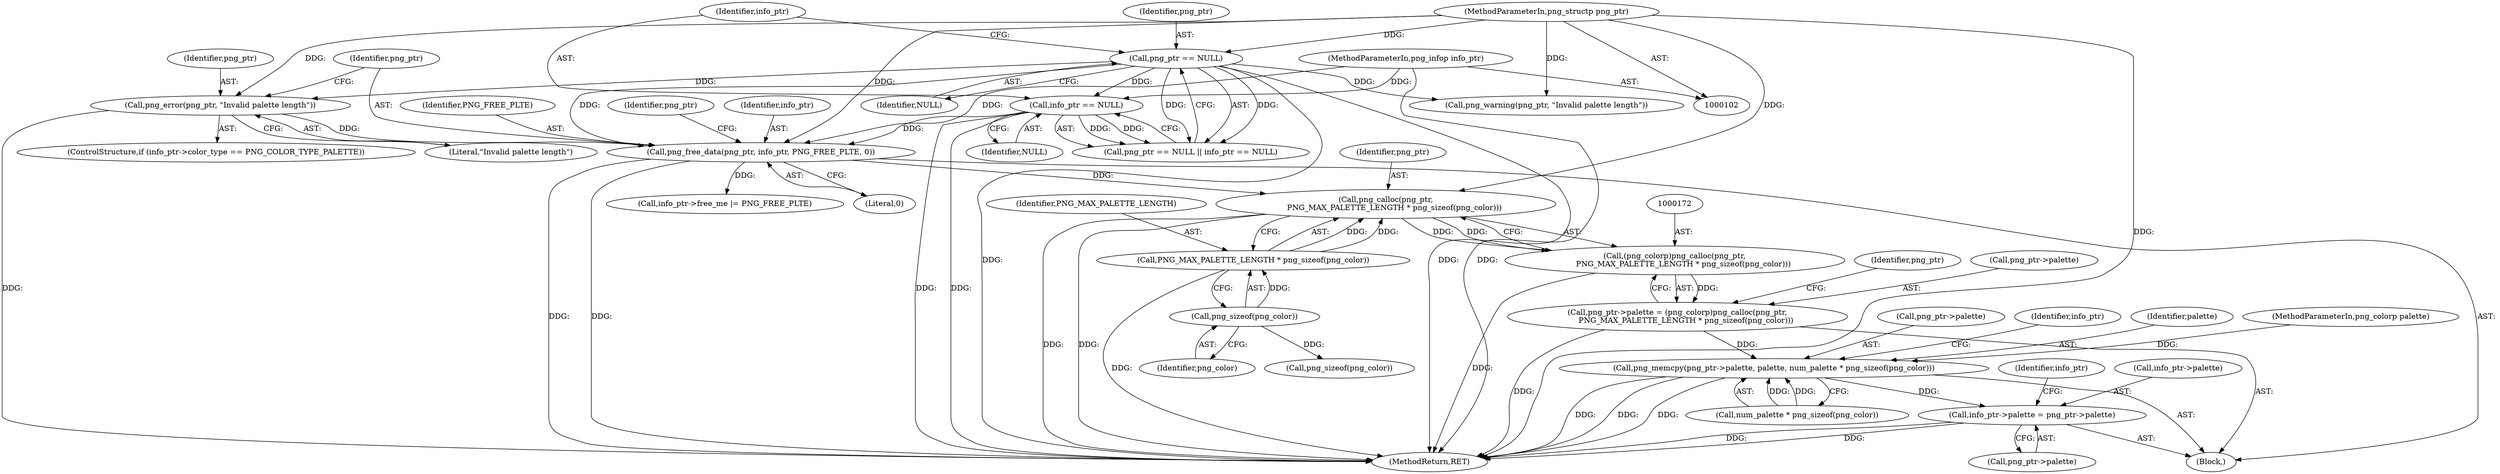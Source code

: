digraph "0_Chrome_7f3d85b096f66870a15b37c2f40b219b2e292693_21@API" {
"1000173" [label="(Call,png_calloc(png_ptr,\n       PNG_MAX_PALETTE_LENGTH * png_sizeof(png_color)))"];
"1000162" [label="(Call,png_free_data(png_ptr, info_ptr, PNG_FREE_PLTE, 0))"];
"1000153" [label="(Call,png_error(png_ptr, \"Invalid palette length\"))"];
"1000115" [label="(Call,png_ptr == NULL)"];
"1000103" [label="(MethodParameterIn,png_structp png_ptr)"];
"1000118" [label="(Call,info_ptr == NULL)"];
"1000104" [label="(MethodParameterIn,png_infop info_ptr)"];
"1000175" [label="(Call,PNG_MAX_PALETTE_LENGTH * png_sizeof(png_color))"];
"1000177" [label="(Call,png_sizeof(png_color))"];
"1000171" [label="(Call,(png_colorp)png_calloc(png_ptr,\n       PNG_MAX_PALETTE_LENGTH * png_sizeof(png_color)))"];
"1000167" [label="(Call,png_ptr->palette = (png_colorp)png_calloc(png_ptr,\n       PNG_MAX_PALETTE_LENGTH * png_sizeof(png_color)))"];
"1000179" [label="(Call,png_memcpy(png_ptr->palette, palette, num_palette * png_sizeof(png_color)))"];
"1000188" [label="(Call,info_ptr->palette = png_ptr->palette)"];
"1000116" [label="(Identifier,png_ptr)"];
"1000206" [label="(Call,info_ptr->free_me |= PNG_FREE_PLTE)"];
"1000189" [label="(Call,info_ptr->palette)"];
"1000184" [label="(Call,num_palette * png_sizeof(png_color))"];
"1000117" [label="(Identifier,NULL)"];
"1000179" [label="(Call,png_memcpy(png_ptr->palette, palette, num_palette * png_sizeof(png_color)))"];
"1000163" [label="(Identifier,png_ptr)"];
"1000114" [label="(Call,png_ptr == NULL || info_ptr == NULL)"];
"1000197" [label="(Identifier,info_ptr)"];
"1000167" [label="(Call,png_ptr->palette = (png_colorp)png_calloc(png_ptr,\n       PNG_MAX_PALETTE_LENGTH * png_sizeof(png_color)))"];
"1000120" [label="(Identifier,NULL)"];
"1000115" [label="(Call,png_ptr == NULL)"];
"1000180" [label="(Call,png_ptr->palette)"];
"1000166" [label="(Literal,0)"];
"1000174" [label="(Identifier,png_ptr)"];
"1000119" [label="(Identifier,info_ptr)"];
"1000118" [label="(Call,info_ptr == NULL)"];
"1000178" [label="(Identifier,png_color)"];
"1000173" [label="(Call,png_calloc(png_ptr,\n       PNG_MAX_PALETTE_LENGTH * png_sizeof(png_color)))"];
"1000190" [label="(Identifier,info_ptr)"];
"1000186" [label="(Call,png_sizeof(png_color))"];
"1000147" [label="(ControlStructure,if (info_ptr->color_type == PNG_COLOR_TYPE_PALETTE))"];
"1000176" [label="(Identifier,PNG_MAX_PALETTE_LENGTH)"];
"1000168" [label="(Call,png_ptr->palette)"];
"1000216" [label="(MethodReturn,RET)"];
"1000165" [label="(Identifier,PNG_FREE_PLTE)"];
"1000175" [label="(Call,PNG_MAX_PALETTE_LENGTH * png_sizeof(png_color))"];
"1000192" [label="(Call,png_ptr->palette)"];
"1000183" [label="(Identifier,palette)"];
"1000158" [label="(Call,png_warning(png_ptr, \"Invalid palette length\"))"];
"1000107" [label="(Block,)"];
"1000181" [label="(Identifier,png_ptr)"];
"1000177" [label="(Call,png_sizeof(png_color))"];
"1000155" [label="(Literal,\"Invalid palette length\")"];
"1000171" [label="(Call,(png_colorp)png_calloc(png_ptr,\n       PNG_MAX_PALETTE_LENGTH * png_sizeof(png_color)))"];
"1000169" [label="(Identifier,png_ptr)"];
"1000103" [label="(MethodParameterIn,png_structp png_ptr)"];
"1000162" [label="(Call,png_free_data(png_ptr, info_ptr, PNG_FREE_PLTE, 0))"];
"1000164" [label="(Identifier,info_ptr)"];
"1000154" [label="(Identifier,png_ptr)"];
"1000104" [label="(MethodParameterIn,png_infop info_ptr)"];
"1000153" [label="(Call,png_error(png_ptr, \"Invalid palette length\"))"];
"1000105" [label="(MethodParameterIn,png_colorp palette)"];
"1000188" [label="(Call,info_ptr->palette = png_ptr->palette)"];
"1000173" -> "1000171"  [label="AST: "];
"1000173" -> "1000175"  [label="CFG: "];
"1000174" -> "1000173"  [label="AST: "];
"1000175" -> "1000173"  [label="AST: "];
"1000171" -> "1000173"  [label="CFG: "];
"1000173" -> "1000216"  [label="DDG: "];
"1000173" -> "1000216"  [label="DDG: "];
"1000173" -> "1000171"  [label="DDG: "];
"1000173" -> "1000171"  [label="DDG: "];
"1000162" -> "1000173"  [label="DDG: "];
"1000103" -> "1000173"  [label="DDG: "];
"1000175" -> "1000173"  [label="DDG: "];
"1000175" -> "1000173"  [label="DDG: "];
"1000162" -> "1000107"  [label="AST: "];
"1000162" -> "1000166"  [label="CFG: "];
"1000163" -> "1000162"  [label="AST: "];
"1000164" -> "1000162"  [label="AST: "];
"1000165" -> "1000162"  [label="AST: "];
"1000166" -> "1000162"  [label="AST: "];
"1000169" -> "1000162"  [label="CFG: "];
"1000162" -> "1000216"  [label="DDG: "];
"1000162" -> "1000216"  [label="DDG: "];
"1000153" -> "1000162"  [label="DDG: "];
"1000115" -> "1000162"  [label="DDG: "];
"1000103" -> "1000162"  [label="DDG: "];
"1000118" -> "1000162"  [label="DDG: "];
"1000104" -> "1000162"  [label="DDG: "];
"1000162" -> "1000206"  [label="DDG: "];
"1000153" -> "1000147"  [label="AST: "];
"1000153" -> "1000155"  [label="CFG: "];
"1000154" -> "1000153"  [label="AST: "];
"1000155" -> "1000153"  [label="AST: "];
"1000163" -> "1000153"  [label="CFG: "];
"1000153" -> "1000216"  [label="DDG: "];
"1000115" -> "1000153"  [label="DDG: "];
"1000103" -> "1000153"  [label="DDG: "];
"1000115" -> "1000114"  [label="AST: "];
"1000115" -> "1000117"  [label="CFG: "];
"1000116" -> "1000115"  [label="AST: "];
"1000117" -> "1000115"  [label="AST: "];
"1000119" -> "1000115"  [label="CFG: "];
"1000114" -> "1000115"  [label="CFG: "];
"1000115" -> "1000216"  [label="DDG: "];
"1000115" -> "1000216"  [label="DDG: "];
"1000115" -> "1000114"  [label="DDG: "];
"1000115" -> "1000114"  [label="DDG: "];
"1000103" -> "1000115"  [label="DDG: "];
"1000115" -> "1000118"  [label="DDG: "];
"1000115" -> "1000158"  [label="DDG: "];
"1000103" -> "1000102"  [label="AST: "];
"1000103" -> "1000216"  [label="DDG: "];
"1000103" -> "1000158"  [label="DDG: "];
"1000118" -> "1000114"  [label="AST: "];
"1000118" -> "1000120"  [label="CFG: "];
"1000119" -> "1000118"  [label="AST: "];
"1000120" -> "1000118"  [label="AST: "];
"1000114" -> "1000118"  [label="CFG: "];
"1000118" -> "1000216"  [label="DDG: "];
"1000118" -> "1000216"  [label="DDG: "];
"1000118" -> "1000114"  [label="DDG: "];
"1000118" -> "1000114"  [label="DDG: "];
"1000104" -> "1000118"  [label="DDG: "];
"1000104" -> "1000102"  [label="AST: "];
"1000104" -> "1000216"  [label="DDG: "];
"1000175" -> "1000177"  [label="CFG: "];
"1000176" -> "1000175"  [label="AST: "];
"1000177" -> "1000175"  [label="AST: "];
"1000175" -> "1000216"  [label="DDG: "];
"1000177" -> "1000175"  [label="DDG: "];
"1000177" -> "1000178"  [label="CFG: "];
"1000178" -> "1000177"  [label="AST: "];
"1000177" -> "1000186"  [label="DDG: "];
"1000171" -> "1000167"  [label="AST: "];
"1000172" -> "1000171"  [label="AST: "];
"1000167" -> "1000171"  [label="CFG: "];
"1000171" -> "1000216"  [label="DDG: "];
"1000171" -> "1000167"  [label="DDG: "];
"1000167" -> "1000107"  [label="AST: "];
"1000168" -> "1000167"  [label="AST: "];
"1000181" -> "1000167"  [label="CFG: "];
"1000167" -> "1000216"  [label="DDG: "];
"1000167" -> "1000179"  [label="DDG: "];
"1000179" -> "1000107"  [label="AST: "];
"1000179" -> "1000184"  [label="CFG: "];
"1000180" -> "1000179"  [label="AST: "];
"1000183" -> "1000179"  [label="AST: "];
"1000184" -> "1000179"  [label="AST: "];
"1000190" -> "1000179"  [label="CFG: "];
"1000179" -> "1000216"  [label="DDG: "];
"1000179" -> "1000216"  [label="DDG: "];
"1000179" -> "1000216"  [label="DDG: "];
"1000105" -> "1000179"  [label="DDG: "];
"1000184" -> "1000179"  [label="DDG: "];
"1000184" -> "1000179"  [label="DDG: "];
"1000179" -> "1000188"  [label="DDG: "];
"1000188" -> "1000107"  [label="AST: "];
"1000188" -> "1000192"  [label="CFG: "];
"1000189" -> "1000188"  [label="AST: "];
"1000192" -> "1000188"  [label="AST: "];
"1000197" -> "1000188"  [label="CFG: "];
"1000188" -> "1000216"  [label="DDG: "];
"1000188" -> "1000216"  [label="DDG: "];
}
